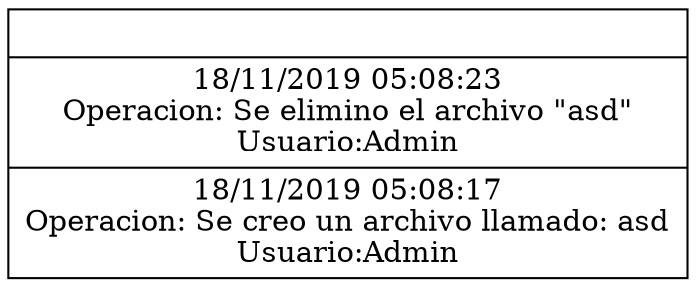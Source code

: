 digraph stack{
    node [shape=record];
    pila[label="{|18/11/2019 05:08:23\nOperacion: Se elimino el archivo \"asd\"\nUsuario:Admin|18/11/2019 05:08:17\nOperacion: Se creo un archivo llamado: asd\nUsuario:Admin}"];
}